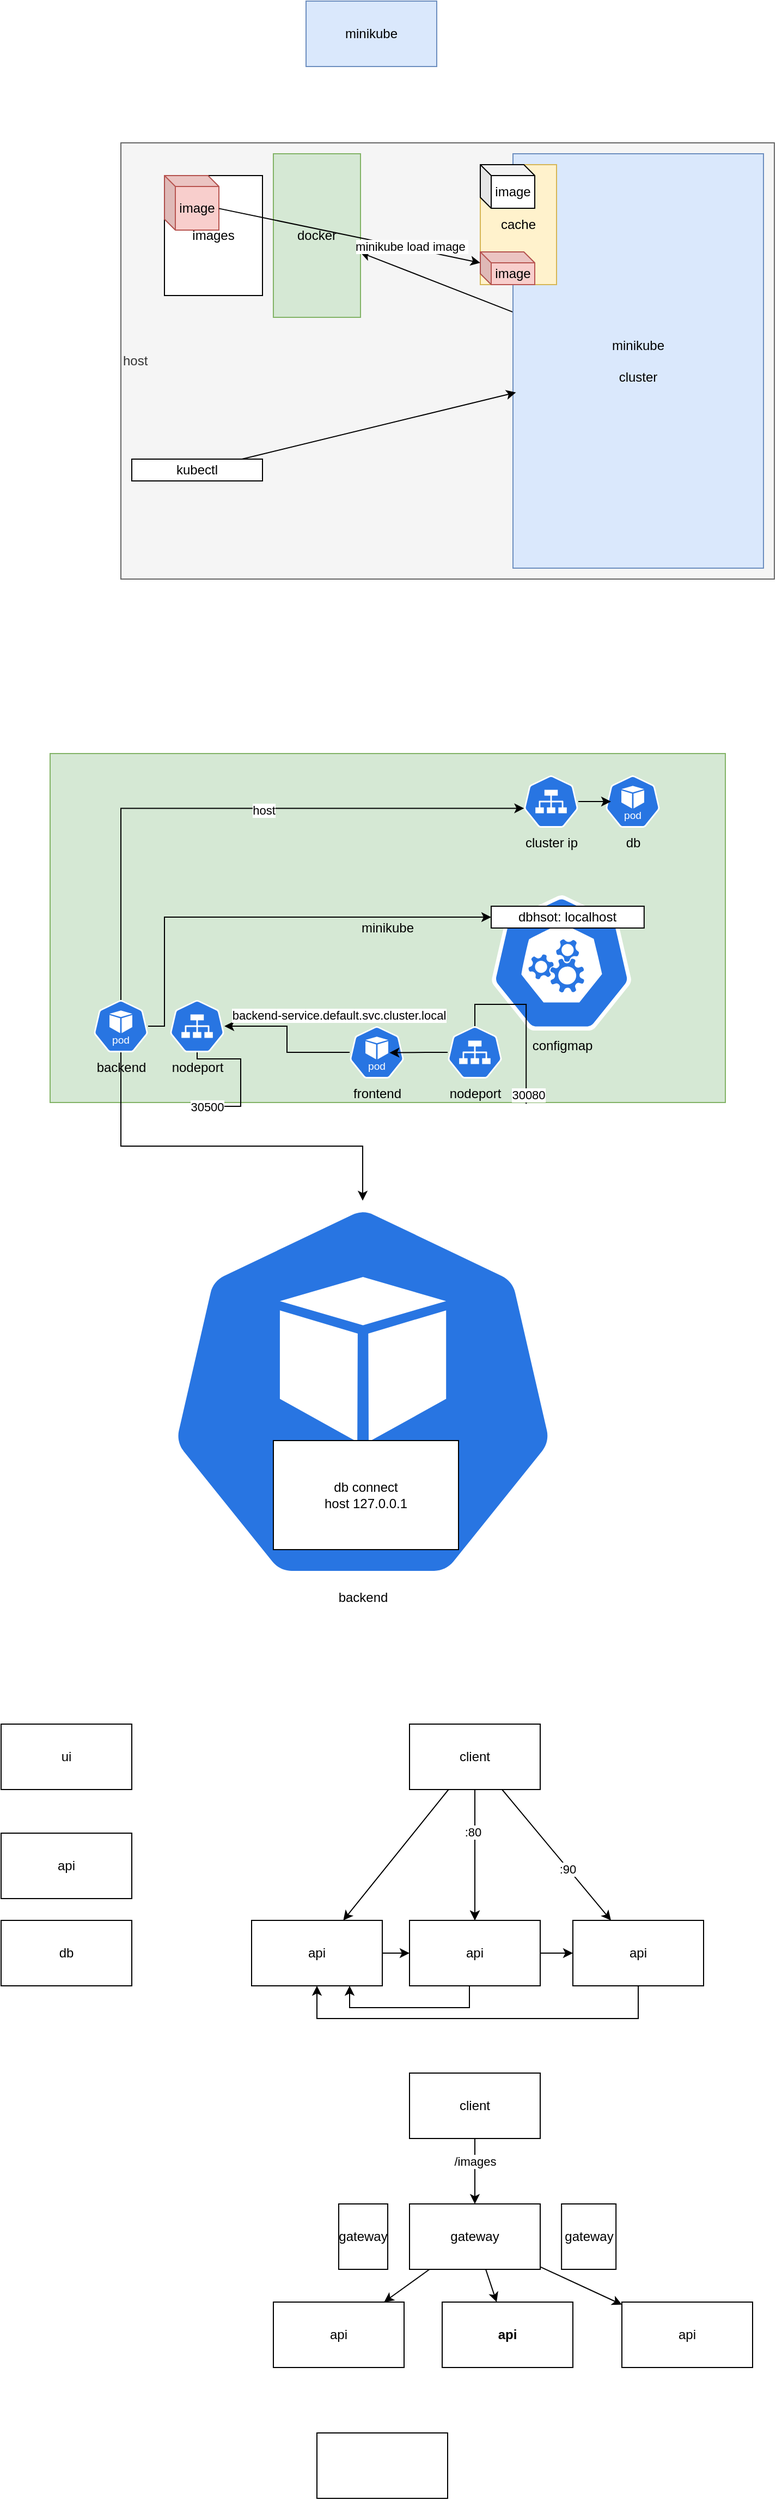 <mxfile version="24.7.8">
  <diagram name="Page-1" id="ehOJPlqRY2JU0V6RcQEP">
    <mxGraphModel dx="876" dy="569" grid="1" gridSize="10" guides="1" tooltips="1" connect="1" arrows="1" fold="1" page="1" pageScale="1" pageWidth="850" pageHeight="1100" math="0" shadow="0">
      <root>
        <mxCell id="0" />
        <mxCell id="1" parent="0" />
        <mxCell id="WF0Gk_M_9cpCsSOAhZgW-74" value="minikube" style="rounded=0;whiteSpace=wrap;html=1;fillColor=#dae8fc;strokeColor=#6c8ebf;" vertex="1" parent="1">
          <mxGeometry x="350" y="10" width="120" height="60" as="geometry" />
        </mxCell>
        <mxCell id="WF0Gk_M_9cpCsSOAhZgW-76" value="host" style="rounded=0;whiteSpace=wrap;html=1;fillColor=#f5f5f5;strokeColor=#666666;fontColor=#333333;align=left;" vertex="1" parent="1">
          <mxGeometry x="180" y="140" width="600" height="400" as="geometry" />
        </mxCell>
        <mxCell id="WF0Gk_M_9cpCsSOAhZgW-77" value="docker" style="rounded=0;whiteSpace=wrap;html=1;fillColor=#d5e8d4;strokeColor=#82b366;" vertex="1" parent="1">
          <mxGeometry x="320" y="150" width="80" height="150" as="geometry" />
        </mxCell>
        <mxCell id="WF0Gk_M_9cpCsSOAhZgW-79" style="rounded=0;orthogonalLoop=1;jettySize=auto;html=1;" edge="1" parent="1" source="WF0Gk_M_9cpCsSOAhZgW-78" target="WF0Gk_M_9cpCsSOAhZgW-77">
          <mxGeometry relative="1" as="geometry" />
        </mxCell>
        <mxCell id="WF0Gk_M_9cpCsSOAhZgW-78" value="minikube&lt;br&gt;&lt;br&gt;cluster" style="rounded=0;whiteSpace=wrap;html=1;fillColor=#dae8fc;strokeColor=#6c8ebf;" vertex="1" parent="1">
          <mxGeometry x="540" y="150" width="230" height="380" as="geometry" />
        </mxCell>
        <mxCell id="WF0Gk_M_9cpCsSOAhZgW-80" value="kubectl" style="rounded=0;whiteSpace=wrap;html=1;" vertex="1" parent="1">
          <mxGeometry x="190" y="430" width="120" height="20" as="geometry" />
        </mxCell>
        <mxCell id="WF0Gk_M_9cpCsSOAhZgW-81" style="rounded=0;orthogonalLoop=1;jettySize=auto;html=1;entryX=0.012;entryY=0.576;entryDx=0;entryDy=0;entryPerimeter=0;" edge="1" parent="1" source="WF0Gk_M_9cpCsSOAhZgW-80" target="WF0Gk_M_9cpCsSOAhZgW-78">
          <mxGeometry relative="1" as="geometry" />
        </mxCell>
        <mxCell id="WF0Gk_M_9cpCsSOAhZgW-82" value="images" style="rounded=0;whiteSpace=wrap;html=1;" vertex="1" parent="1">
          <mxGeometry x="220" y="170" width="90" height="110" as="geometry" />
        </mxCell>
        <mxCell id="WF0Gk_M_9cpCsSOAhZgW-83" value="image" style="shape=cube;whiteSpace=wrap;html=1;boundedLbl=1;backgroundOutline=1;darkOpacity=0.05;darkOpacity2=0.1;size=10;fillColor=#f8cecc;strokeColor=#b85450;" vertex="1" parent="1">
          <mxGeometry x="220" y="170" width="50" height="50" as="geometry" />
        </mxCell>
        <mxCell id="WF0Gk_M_9cpCsSOAhZgW-84" value="cache" style="rounded=0;whiteSpace=wrap;html=1;fillColor=#fff2cc;strokeColor=#d6b656;" vertex="1" parent="1">
          <mxGeometry x="510" y="160" width="70" height="110" as="geometry" />
        </mxCell>
        <mxCell id="WF0Gk_M_9cpCsSOAhZgW-85" value="image" style="shape=cube;whiteSpace=wrap;html=1;boundedLbl=1;backgroundOutline=1;darkOpacity=0.05;darkOpacity2=0.1;size=10;" vertex="1" parent="1">
          <mxGeometry x="510" y="160" width="50" height="40" as="geometry" />
        </mxCell>
        <mxCell id="WF0Gk_M_9cpCsSOAhZgW-86" value="image" style="shape=cube;whiteSpace=wrap;html=1;boundedLbl=1;backgroundOutline=1;darkOpacity=0.05;darkOpacity2=0.1;size=10;fillColor=#f8cecc;strokeColor=#b85450;" vertex="1" parent="1">
          <mxGeometry x="510" y="240" width="50" height="30" as="geometry" />
        </mxCell>
        <mxCell id="WF0Gk_M_9cpCsSOAhZgW-90" style="rounded=0;orthogonalLoop=1;jettySize=auto;html=1;entryX=0;entryY=0;entryDx=0;entryDy=10;entryPerimeter=0;" edge="1" parent="1" source="WF0Gk_M_9cpCsSOAhZgW-83" target="WF0Gk_M_9cpCsSOAhZgW-86">
          <mxGeometry relative="1" as="geometry" />
        </mxCell>
        <mxCell id="WF0Gk_M_9cpCsSOAhZgW-91" value="minikube load image&amp;nbsp;" style="edgeLabel;html=1;align=center;verticalAlign=middle;resizable=0;points=[];" vertex="1" connectable="0" parent="WF0Gk_M_9cpCsSOAhZgW-90">
          <mxGeometry x="0.474" y="2" relative="1" as="geometry">
            <mxPoint as="offset" />
          </mxGeometry>
        </mxCell>
        <mxCell id="WF0Gk_M_9cpCsSOAhZgW-92" value="minikube" style="rounded=0;whiteSpace=wrap;html=1;fillColor=#d5e8d4;strokeColor=#82b366;" vertex="1" parent="1">
          <mxGeometry x="115" y="700" width="620" height="320" as="geometry" />
        </mxCell>
        <mxCell id="WF0Gk_M_9cpCsSOAhZgW-102" style="edgeStyle=orthogonalEdgeStyle;rounded=0;orthogonalLoop=1;jettySize=auto;html=1;" edge="1" parent="1" source="WF0Gk_M_9cpCsSOAhZgW-94" target="WF0Gk_M_9cpCsSOAhZgW-101">
          <mxGeometry relative="1" as="geometry">
            <Array as="points">
              <mxPoint x="180" y="1060" />
              <mxPoint x="402" y="1060" />
            </Array>
          </mxGeometry>
        </mxCell>
        <mxCell id="WF0Gk_M_9cpCsSOAhZgW-109" style="edgeStyle=orthogonalEdgeStyle;rounded=0;orthogonalLoop=1;jettySize=auto;html=1;entryX=0;entryY=0.5;entryDx=0;entryDy=0;" edge="1" parent="1" source="WF0Gk_M_9cpCsSOAhZgW-94" target="WF0Gk_M_9cpCsSOAhZgW-108">
          <mxGeometry relative="1" as="geometry">
            <Array as="points">
              <mxPoint x="220" y="950" />
              <mxPoint x="220" y="850" />
            </Array>
          </mxGeometry>
        </mxCell>
        <mxCell id="WF0Gk_M_9cpCsSOAhZgW-94" value="backend" style="aspect=fixed;sketch=0;html=1;dashed=0;whitespace=wrap;verticalLabelPosition=bottom;verticalAlign=top;fillColor=#2875E2;strokeColor=#ffffff;points=[[0.005,0.63,0],[0.1,0.2,0],[0.9,0.2,0],[0.5,0,0],[0.995,0.63,0],[0.72,0.99,0],[0.5,1,0],[0.28,0.99,0]];shape=mxgraph.kubernetes.icon2;kubernetesLabel=1;prIcon=pod" vertex="1" parent="1">
          <mxGeometry x="155" y="926" width="50" height="48" as="geometry" />
        </mxCell>
        <mxCell id="WF0Gk_M_9cpCsSOAhZgW-96" value="db" style="aspect=fixed;sketch=0;html=1;dashed=0;whitespace=wrap;verticalLabelPosition=bottom;verticalAlign=top;fillColor=#2875E2;strokeColor=#ffffff;points=[[0.005,0.63,0],[0.1,0.2,0],[0.9,0.2,0],[0.5,0,0],[0.995,0.63,0],[0.72,0.99,0],[0.5,1,0],[0.28,0.99,0]];shape=mxgraph.kubernetes.icon2;kubernetesLabel=1;prIcon=pod" vertex="1" parent="1">
          <mxGeometry x="625" y="720" width="50" height="48" as="geometry" />
        </mxCell>
        <mxCell id="WF0Gk_M_9cpCsSOAhZgW-97" value="cluster ip" style="aspect=fixed;sketch=0;html=1;dashed=0;whitespace=wrap;verticalLabelPosition=bottom;verticalAlign=top;fillColor=#2875E2;strokeColor=#ffffff;points=[[0.005,0.63,0],[0.1,0.2,0],[0.9,0.2,0],[0.5,0,0],[0.995,0.63,0],[0.72,0.99,0],[0.5,1,0],[0.28,0.99,0]];shape=mxgraph.kubernetes.icon2;prIcon=svc" vertex="1" parent="1">
          <mxGeometry x="550" y="720" width="50" height="48" as="geometry" />
        </mxCell>
        <mxCell id="WF0Gk_M_9cpCsSOAhZgW-98" style="edgeStyle=orthogonalEdgeStyle;rounded=0;orthogonalLoop=1;jettySize=auto;html=1;entryX=0.1;entryY=0.5;entryDx=0;entryDy=0;entryPerimeter=0;" edge="1" parent="1" source="WF0Gk_M_9cpCsSOAhZgW-97" target="WF0Gk_M_9cpCsSOAhZgW-96">
          <mxGeometry relative="1" as="geometry" />
        </mxCell>
        <mxCell id="WF0Gk_M_9cpCsSOAhZgW-99" value="nodeport" style="aspect=fixed;sketch=0;html=1;dashed=0;whitespace=wrap;verticalLabelPosition=bottom;verticalAlign=top;fillColor=#2875E2;strokeColor=#ffffff;points=[[0.005,0.63,0],[0.1,0.2,0],[0.9,0.2,0],[0.5,0,0],[0.995,0.63,0],[0.72,0.99,0],[0.5,1,0],[0.28,0.99,0]];shape=mxgraph.kubernetes.icon2;prIcon=svc" vertex="1" parent="1">
          <mxGeometry x="225" y="926" width="50" height="48" as="geometry" />
        </mxCell>
        <mxCell id="WF0Gk_M_9cpCsSOAhZgW-101" value="backend" style="aspect=fixed;sketch=0;html=1;dashed=0;whitespace=wrap;verticalLabelPosition=bottom;verticalAlign=top;fillColor=#2875E2;strokeColor=#ffffff;points=[[0.005,0.63,0],[0.1,0.2,0],[0.9,0.2,0],[0.5,0,0],[0.995,0.63,0],[0.72,0.99,0],[0.5,1,0],[0.28,0.99,0]];shape=mxgraph.kubernetes.icon2;kubernetesLabel=1;prIcon=pod" vertex="1" parent="1">
          <mxGeometry x="220" y="1110" width="364.58" height="350" as="geometry" />
        </mxCell>
        <mxCell id="WF0Gk_M_9cpCsSOAhZgW-103" value="db connect&lt;br&gt;host 127.0.0.1" style="rounded=0;whiteSpace=wrap;html=1;" vertex="1" parent="1">
          <mxGeometry x="320" y="1330" width="170" height="100" as="geometry" />
        </mxCell>
        <mxCell id="WF0Gk_M_9cpCsSOAhZgW-105" style="edgeStyle=orthogonalEdgeStyle;rounded=0;orthogonalLoop=1;jettySize=auto;html=1;entryX=0.005;entryY=0.63;entryDx=0;entryDy=0;entryPerimeter=0;" edge="1" parent="1" source="WF0Gk_M_9cpCsSOAhZgW-94" target="WF0Gk_M_9cpCsSOAhZgW-97">
          <mxGeometry relative="1" as="geometry">
            <Array as="points">
              <mxPoint x="180" y="750" />
            </Array>
          </mxGeometry>
        </mxCell>
        <mxCell id="WF0Gk_M_9cpCsSOAhZgW-106" value="host" style="edgeLabel;html=1;align=center;verticalAlign=middle;resizable=0;points=[];" vertex="1" connectable="0" parent="WF0Gk_M_9cpCsSOAhZgW-105">
          <mxGeometry x="0.124" y="-2" relative="1" as="geometry">
            <mxPoint as="offset" />
          </mxGeometry>
        </mxCell>
        <mxCell id="WF0Gk_M_9cpCsSOAhZgW-107" value="configmap" style="aspect=fixed;sketch=0;html=1;dashed=0;whitespace=wrap;verticalLabelPosition=bottom;verticalAlign=top;fillColor=#2875E2;strokeColor=#ffffff;points=[[0.005,0.63,0],[0.1,0.2,0],[0.9,0.2,0],[0.5,0,0],[0.995,0.63,0],[0.72,0.99,0],[0.5,1,0],[0.28,0.99,0]];shape=mxgraph.kubernetes.icon2;prIcon=c_m" vertex="1" parent="1">
          <mxGeometry x="520" y="830" width="129.17" height="124" as="geometry" />
        </mxCell>
        <mxCell id="WF0Gk_M_9cpCsSOAhZgW-108" value="dbhsot: localhost" style="rounded=0;whiteSpace=wrap;html=1;" vertex="1" parent="1">
          <mxGeometry x="520" y="840" width="140.41" height="20" as="geometry" />
        </mxCell>
        <mxCell id="WF0Gk_M_9cpCsSOAhZgW-111" style="edgeStyle=orthogonalEdgeStyle;rounded=0;orthogonalLoop=1;jettySize=auto;html=1;entryX=0.224;entryY=1.011;entryDx=0;entryDy=0;entryPerimeter=0;" edge="1" parent="1" source="WF0Gk_M_9cpCsSOAhZgW-99" target="WF0Gk_M_9cpCsSOAhZgW-92">
          <mxGeometry relative="1" as="geometry">
            <Array as="points">
              <mxPoint x="250" y="980" />
              <mxPoint x="290" y="980" />
              <mxPoint x="290" y="1024" />
            </Array>
          </mxGeometry>
        </mxCell>
        <mxCell id="WF0Gk_M_9cpCsSOAhZgW-112" value="30500" style="edgeLabel;html=1;align=center;verticalAlign=middle;resizable=0;points=[];" vertex="1" connectable="0" parent="WF0Gk_M_9cpCsSOAhZgW-111">
          <mxGeometry x="0.924" relative="1" as="geometry">
            <mxPoint as="offset" />
          </mxGeometry>
        </mxCell>
        <mxCell id="WF0Gk_M_9cpCsSOAhZgW-118" style="edgeStyle=orthogonalEdgeStyle;rounded=0;orthogonalLoop=1;jettySize=auto;html=1;" edge="1" parent="1" source="WF0Gk_M_9cpCsSOAhZgW-113" target="WF0Gk_M_9cpCsSOAhZgW-99">
          <mxGeometry relative="1" as="geometry" />
        </mxCell>
        <mxCell id="WF0Gk_M_9cpCsSOAhZgW-119" value="backend-service.default.svc.cluster.local" style="edgeLabel;html=1;align=center;verticalAlign=middle;resizable=0;points=[];" vertex="1" connectable="0" parent="WF0Gk_M_9cpCsSOAhZgW-118">
          <mxGeometry x="0.295" relative="1" as="geometry">
            <mxPoint x="56" y="-10" as="offset" />
          </mxGeometry>
        </mxCell>
        <mxCell id="WF0Gk_M_9cpCsSOAhZgW-113" value="frontend" style="aspect=fixed;sketch=0;html=1;dashed=0;whitespace=wrap;verticalLabelPosition=bottom;verticalAlign=top;fillColor=#2875E2;strokeColor=#ffffff;points=[[0.005,0.63,0],[0.1,0.2,0],[0.9,0.2,0],[0.5,0,0],[0.995,0.63,0],[0.72,0.99,0],[0.5,1,0],[0.28,0.99,0]];shape=mxgraph.kubernetes.icon2;kubernetesLabel=1;prIcon=pod" vertex="1" parent="1">
          <mxGeometry x="390" y="950" width="50" height="48" as="geometry" />
        </mxCell>
        <mxCell id="WF0Gk_M_9cpCsSOAhZgW-114" value="nodeport" style="aspect=fixed;sketch=0;html=1;dashed=0;whitespace=wrap;verticalLabelPosition=bottom;verticalAlign=top;fillColor=#2875E2;strokeColor=#ffffff;points=[[0.005,0.63,0],[0.1,0.2,0],[0.9,0.2,0],[0.5,0,0],[0.995,0.63,0],[0.72,0.99,0],[0.5,1,0],[0.28,0.99,0]];shape=mxgraph.kubernetes.icon2;prIcon=svc" vertex="1" parent="1">
          <mxGeometry x="480" y="950" width="50" height="48" as="geometry" />
        </mxCell>
        <mxCell id="WF0Gk_M_9cpCsSOAhZgW-115" style="edgeStyle=orthogonalEdgeStyle;rounded=0;orthogonalLoop=1;jettySize=auto;html=1;entryX=0.705;entryY=1.005;entryDx=0;entryDy=0;entryPerimeter=0;" edge="1" parent="1" source="WF0Gk_M_9cpCsSOAhZgW-114" target="WF0Gk_M_9cpCsSOAhZgW-92">
          <mxGeometry relative="1" as="geometry" />
        </mxCell>
        <mxCell id="WF0Gk_M_9cpCsSOAhZgW-116" value="30080" style="edgeLabel;html=1;align=center;verticalAlign=middle;resizable=0;points=[];" vertex="1" connectable="0" parent="WF0Gk_M_9cpCsSOAhZgW-115">
          <mxGeometry x="0.883" y="2" relative="1" as="geometry">
            <mxPoint as="offset" />
          </mxGeometry>
        </mxCell>
        <mxCell id="WF0Gk_M_9cpCsSOAhZgW-117" style="edgeStyle=orthogonalEdgeStyle;rounded=0;orthogonalLoop=1;jettySize=auto;html=1;entryX=0.733;entryY=0.507;entryDx=0;entryDy=0;entryPerimeter=0;" edge="1" parent="1" source="WF0Gk_M_9cpCsSOAhZgW-114" target="WF0Gk_M_9cpCsSOAhZgW-113">
          <mxGeometry relative="1" as="geometry" />
        </mxCell>
        <mxCell id="WF0Gk_M_9cpCsSOAhZgW-143" value="ui" style="rounded=0;whiteSpace=wrap;html=1;" vertex="1" parent="1">
          <mxGeometry x="70" y="1590" width="120" height="60" as="geometry" />
        </mxCell>
        <mxCell id="WF0Gk_M_9cpCsSOAhZgW-150" value="api" style="rounded=0;whiteSpace=wrap;html=1;" vertex="1" parent="1">
          <mxGeometry x="70" y="1690" width="120" height="60" as="geometry" />
        </mxCell>
        <mxCell id="WF0Gk_M_9cpCsSOAhZgW-151" value="db" style="rounded=0;whiteSpace=wrap;html=1;" vertex="1" parent="1">
          <mxGeometry x="70" y="1770" width="120" height="60" as="geometry" />
        </mxCell>
        <mxCell id="WF0Gk_M_9cpCsSOAhZgW-156" style="rounded=0;orthogonalLoop=1;jettySize=auto;html=1;" edge="1" parent="1" source="WF0Gk_M_9cpCsSOAhZgW-152" target="WF0Gk_M_9cpCsSOAhZgW-153">
          <mxGeometry relative="1" as="geometry" />
        </mxCell>
        <mxCell id="WF0Gk_M_9cpCsSOAhZgW-157" style="edgeStyle=orthogonalEdgeStyle;rounded=0;orthogonalLoop=1;jettySize=auto;html=1;" edge="1" parent="1" source="WF0Gk_M_9cpCsSOAhZgW-152" target="WF0Gk_M_9cpCsSOAhZgW-154">
          <mxGeometry relative="1" as="geometry" />
        </mxCell>
        <mxCell id="WF0Gk_M_9cpCsSOAhZgW-158" style="rounded=0;orthogonalLoop=1;jettySize=auto;html=1;" edge="1" parent="1" source="WF0Gk_M_9cpCsSOAhZgW-152" target="WF0Gk_M_9cpCsSOAhZgW-155">
          <mxGeometry relative="1" as="geometry" />
        </mxCell>
        <mxCell id="WF0Gk_M_9cpCsSOAhZgW-175" value=":90" style="edgeLabel;html=1;align=center;verticalAlign=middle;resizable=0;points=[];" vertex="1" connectable="0" parent="WF0Gk_M_9cpCsSOAhZgW-158">
          <mxGeometry x="0.204" y="-1" relative="1" as="geometry">
            <mxPoint as="offset" />
          </mxGeometry>
        </mxCell>
        <mxCell id="WF0Gk_M_9cpCsSOAhZgW-152" value="client" style="rounded=0;whiteSpace=wrap;html=1;" vertex="1" parent="1">
          <mxGeometry x="445" y="1590" width="120" height="60" as="geometry" />
        </mxCell>
        <mxCell id="WF0Gk_M_9cpCsSOAhZgW-171" style="edgeStyle=orthogonalEdgeStyle;rounded=0;orthogonalLoop=1;jettySize=auto;html=1;" edge="1" parent="1" source="WF0Gk_M_9cpCsSOAhZgW-153" target="WF0Gk_M_9cpCsSOAhZgW-154">
          <mxGeometry relative="1" as="geometry" />
        </mxCell>
        <mxCell id="WF0Gk_M_9cpCsSOAhZgW-153" value="api" style="rounded=0;whiteSpace=wrap;html=1;" vertex="1" parent="1">
          <mxGeometry x="300" y="1770" width="120" height="60" as="geometry" />
        </mxCell>
        <mxCell id="WF0Gk_M_9cpCsSOAhZgW-172" style="edgeStyle=orthogonalEdgeStyle;rounded=0;orthogonalLoop=1;jettySize=auto;html=1;" edge="1" parent="1" source="WF0Gk_M_9cpCsSOAhZgW-154" target="WF0Gk_M_9cpCsSOAhZgW-155">
          <mxGeometry relative="1" as="geometry" />
        </mxCell>
        <mxCell id="WF0Gk_M_9cpCsSOAhZgW-173" style="edgeStyle=orthogonalEdgeStyle;rounded=0;orthogonalLoop=1;jettySize=auto;html=1;entryX=0.75;entryY=1;entryDx=0;entryDy=0;" edge="1" parent="1" source="WF0Gk_M_9cpCsSOAhZgW-154" target="WF0Gk_M_9cpCsSOAhZgW-153">
          <mxGeometry relative="1" as="geometry">
            <Array as="points">
              <mxPoint x="500" y="1850" />
              <mxPoint x="390" y="1850" />
            </Array>
          </mxGeometry>
        </mxCell>
        <mxCell id="WF0Gk_M_9cpCsSOAhZgW-154" value="api" style="rounded=0;whiteSpace=wrap;html=1;" vertex="1" parent="1">
          <mxGeometry x="445" y="1770" width="120" height="60" as="geometry" />
        </mxCell>
        <mxCell id="WF0Gk_M_9cpCsSOAhZgW-170" style="edgeStyle=orthogonalEdgeStyle;rounded=0;orthogonalLoop=1;jettySize=auto;html=1;" edge="1" parent="1" source="WF0Gk_M_9cpCsSOAhZgW-155" target="WF0Gk_M_9cpCsSOAhZgW-153">
          <mxGeometry relative="1" as="geometry">
            <Array as="points">
              <mxPoint x="655" y="1860" />
              <mxPoint x="360" y="1860" />
            </Array>
          </mxGeometry>
        </mxCell>
        <mxCell id="WF0Gk_M_9cpCsSOAhZgW-155" value="api" style="rounded=0;whiteSpace=wrap;html=1;" vertex="1" parent="1">
          <mxGeometry x="595" y="1770" width="120" height="60" as="geometry" />
        </mxCell>
        <mxCell id="WF0Gk_M_9cpCsSOAhZgW-159" style="rounded=0;orthogonalLoop=1;jettySize=auto;html=1;" edge="1" parent="1" source="WF0Gk_M_9cpCsSOAhZgW-152" target="WF0Gk_M_9cpCsSOAhZgW-154">
          <mxGeometry relative="1" as="geometry">
            <mxPoint x="505" y="1650" as="sourcePoint" />
            <mxPoint x="505" y="1770" as="targetPoint" />
          </mxGeometry>
        </mxCell>
        <mxCell id="WF0Gk_M_9cpCsSOAhZgW-174" value=":80" style="edgeLabel;html=1;align=center;verticalAlign=middle;resizable=0;points=[];" vertex="1" connectable="0" parent="WF0Gk_M_9cpCsSOAhZgW-159">
          <mxGeometry x="-0.361" y="-2" relative="1" as="geometry">
            <mxPoint as="offset" />
          </mxGeometry>
        </mxCell>
        <mxCell id="WF0Gk_M_9cpCsSOAhZgW-162" style="edgeStyle=orthogonalEdgeStyle;rounded=0;orthogonalLoop=1;jettySize=auto;html=1;" edge="1" parent="1" source="WF0Gk_M_9cpCsSOAhZgW-160" target="WF0Gk_M_9cpCsSOAhZgW-161">
          <mxGeometry relative="1" as="geometry" />
        </mxCell>
        <mxCell id="WF0Gk_M_9cpCsSOAhZgW-176" value="/images" style="edgeLabel;html=1;align=center;verticalAlign=middle;resizable=0;points=[];" vertex="1" connectable="0" parent="WF0Gk_M_9cpCsSOAhZgW-162">
          <mxGeometry x="-0.3" relative="1" as="geometry">
            <mxPoint as="offset" />
          </mxGeometry>
        </mxCell>
        <mxCell id="WF0Gk_M_9cpCsSOAhZgW-160" value="client" style="rounded=0;whiteSpace=wrap;html=1;" vertex="1" parent="1">
          <mxGeometry x="445" y="1910" width="120" height="60" as="geometry" />
        </mxCell>
        <mxCell id="WF0Gk_M_9cpCsSOAhZgW-167" style="rounded=0;orthogonalLoop=1;jettySize=auto;html=1;" edge="1" parent="1" source="WF0Gk_M_9cpCsSOAhZgW-161" target="WF0Gk_M_9cpCsSOAhZgW-163">
          <mxGeometry relative="1" as="geometry" />
        </mxCell>
        <mxCell id="WF0Gk_M_9cpCsSOAhZgW-168" style="rounded=0;orthogonalLoop=1;jettySize=auto;html=1;" edge="1" parent="1" source="WF0Gk_M_9cpCsSOAhZgW-161" target="WF0Gk_M_9cpCsSOAhZgW-164">
          <mxGeometry relative="1" as="geometry" />
        </mxCell>
        <mxCell id="WF0Gk_M_9cpCsSOAhZgW-169" style="rounded=0;orthogonalLoop=1;jettySize=auto;html=1;" edge="1" parent="1" source="WF0Gk_M_9cpCsSOAhZgW-161" target="WF0Gk_M_9cpCsSOAhZgW-165">
          <mxGeometry relative="1" as="geometry" />
        </mxCell>
        <mxCell id="WF0Gk_M_9cpCsSOAhZgW-161" value="gateway" style="rounded=0;whiteSpace=wrap;html=1;" vertex="1" parent="1">
          <mxGeometry x="445" y="2030" width="120" height="60" as="geometry" />
        </mxCell>
        <mxCell id="WF0Gk_M_9cpCsSOAhZgW-163" value="api" style="rounded=0;whiteSpace=wrap;html=1;" vertex="1" parent="1">
          <mxGeometry x="320" y="2120" width="120" height="60" as="geometry" />
        </mxCell>
        <mxCell id="WF0Gk_M_9cpCsSOAhZgW-164" value="api" style="rounded=0;whiteSpace=wrap;html=1;fontStyle=1" vertex="1" parent="1">
          <mxGeometry x="475" y="2120" width="120" height="60" as="geometry" />
        </mxCell>
        <mxCell id="WF0Gk_M_9cpCsSOAhZgW-165" value="api" style="rounded=0;whiteSpace=wrap;html=1;" vertex="1" parent="1">
          <mxGeometry x="640" y="2120" width="120" height="60" as="geometry" />
        </mxCell>
        <mxCell id="WF0Gk_M_9cpCsSOAhZgW-181" value="gateway" style="rounded=0;whiteSpace=wrap;html=1;" vertex="1" parent="1">
          <mxGeometry x="584.58" y="2030" width="50" height="60" as="geometry" />
        </mxCell>
        <mxCell id="WF0Gk_M_9cpCsSOAhZgW-182" value="gateway" style="rounded=0;whiteSpace=wrap;html=1;" vertex="1" parent="1">
          <mxGeometry x="380" y="2030" width="45" height="60" as="geometry" />
        </mxCell>
        <mxCell id="WF0Gk_M_9cpCsSOAhZgW-183" value="" style="rounded=0;whiteSpace=wrap;html=1;" vertex="1" parent="1">
          <mxGeometry x="360" y="2240" width="120" height="60" as="geometry" />
        </mxCell>
      </root>
    </mxGraphModel>
  </diagram>
</mxfile>
